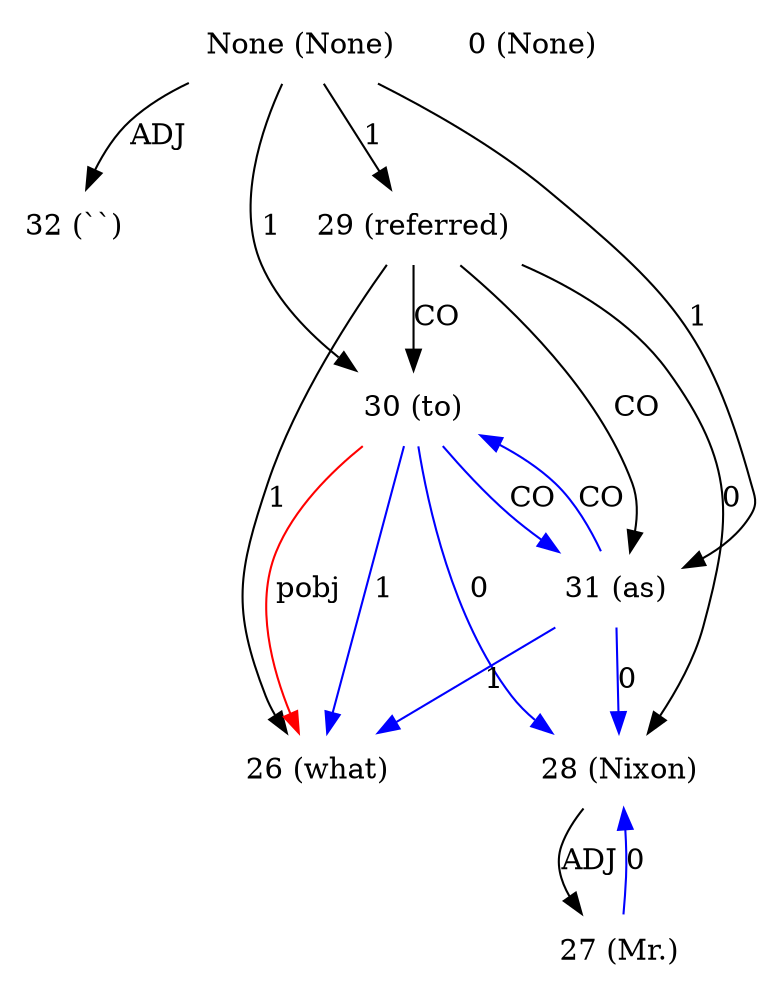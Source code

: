 digraph G{
edge [dir=forward]
node [shape=plaintext]

None [label="None (None)"]
None -> 32 [label="ADJ"]
None [label="None (None)"]
None -> 29 [label="1"]
None -> 30 [label="1"]
None -> 31 [label="1"]
0 [label="0 (None)"]
26 [label="26 (what)"]
30 -> 26 [label="pobj", color="red"]
27 [label="27 (Mr.)"]
27 -> 28 [label="0", color="blue"]
28 [label="28 (Nixon)"]
28 -> 27 [label="ADJ"]
29 [label="29 (referred)"]
29 -> 26 [label="1"]
29 -> 28 [label="0"]
29 -> 30 [label="CO"]
29 -> 31 [label="CO"]
30 [label="30 (to)"]
30 -> 26 [label="1", color="blue"]
30 -> 28 [label="0", color="blue"]
30 -> 31 [label="CO", color="blue"]
31 [label="31 (as)"]
31 -> 26 [label="1", color="blue"]
31 -> 28 [label="0", color="blue"]
31 -> 30 [label="CO", color="blue"]
32 [label="32 (``)"]
}
